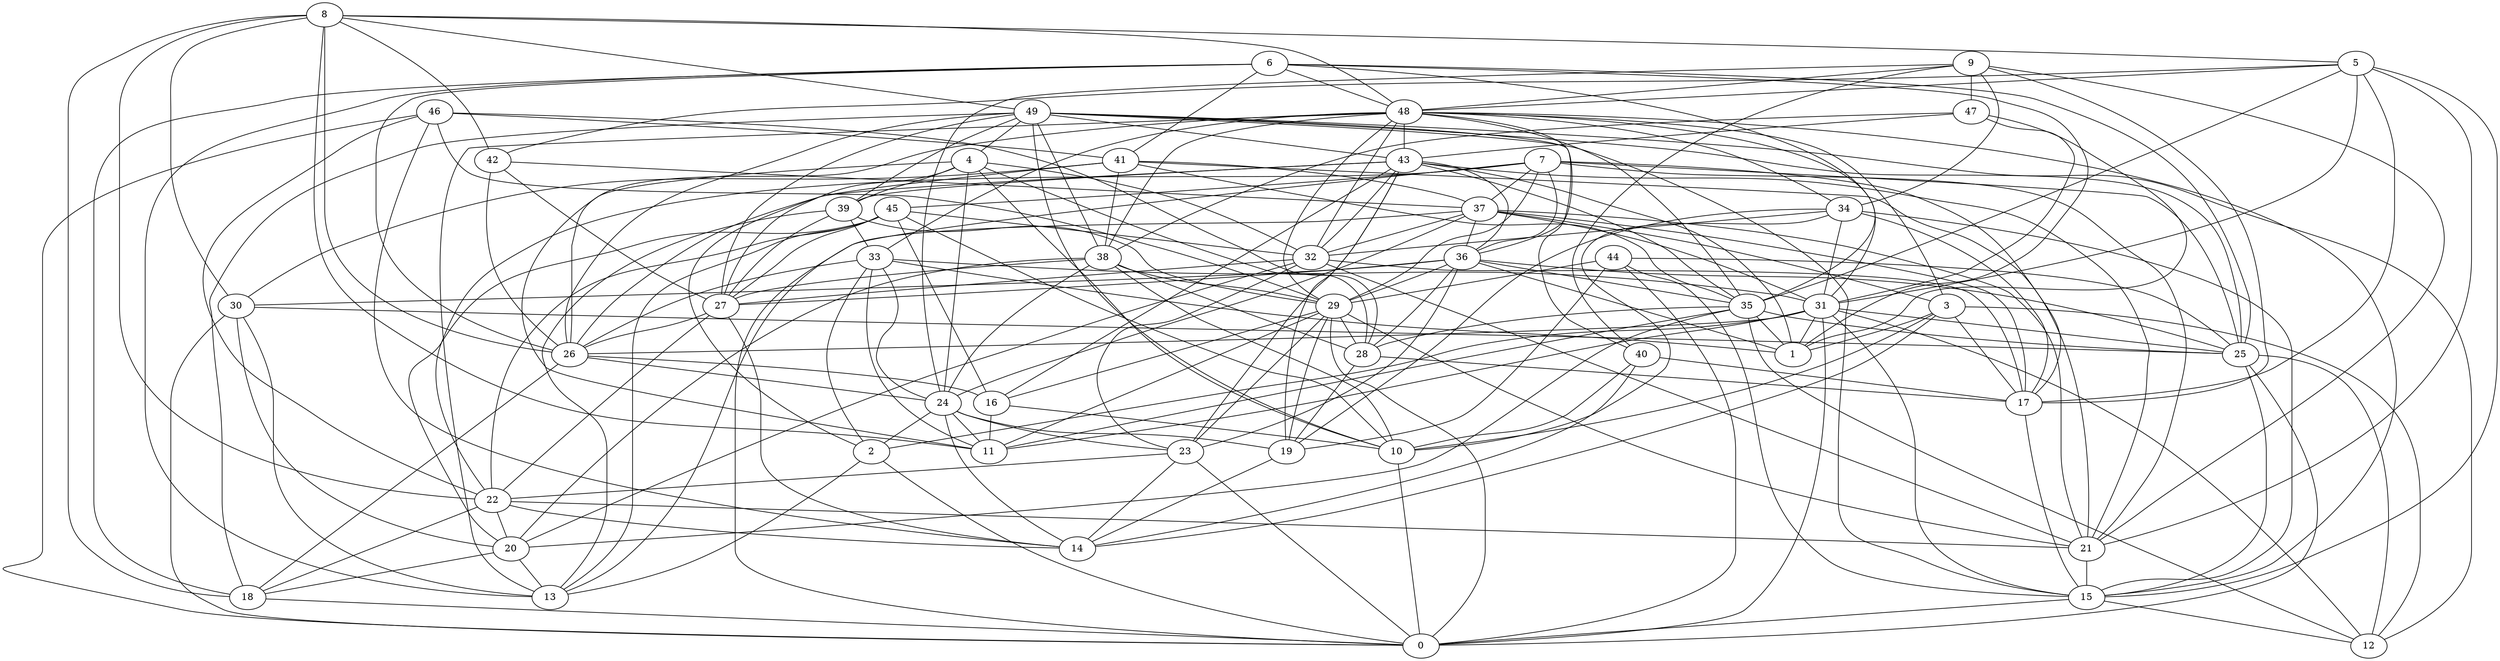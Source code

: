 digraph GG_graph {

subgraph G_graph {
edge [color = black]
"25" -> "12" [dir = none]
"25" -> "0" [dir = none]
"2" -> "0" [dir = none]
"44" -> "15" [dir = none]
"44" -> "0" [dir = none]
"44" -> "25" [dir = none]
"44" -> "19" [dir = none]
"31" -> "1" [dir = none]
"31" -> "11" [dir = none]
"31" -> "0" [dir = none]
"31" -> "15" [dir = none]
"31" -> "25" [dir = none]
"31" -> "26" [dir = none]
"31" -> "2" [dir = none]
"31" -> "12" [dir = none]
"4" -> "11" [dir = none]
"4" -> "28" [dir = none]
"4" -> "27" [dir = none]
"4" -> "39" [dir = none]
"37" -> "13" [dir = none]
"37" -> "17" [dir = none]
"37" -> "3" [dir = none]
"37" -> "24" [dir = none]
"33" -> "24" [dir = none]
"33" -> "31" [dir = none]
"33" -> "2" [dir = none]
"33" -> "26" [dir = none]
"29" -> "0" [dir = none]
"29" -> "21" [dir = none]
"29" -> "11" [dir = none]
"41" -> "30" [dir = none]
"41" -> "38" [dir = none]
"41" -> "26" [dir = none]
"41" -> "35" [dir = none]
"28" -> "19" [dir = none]
"28" -> "17" [dir = none]
"46" -> "41" [dir = none]
"46" -> "14" [dir = none]
"46" -> "22" [dir = none]
"46" -> "28" [dir = none]
"46" -> "0" [dir = none]
"10" -> "0" [dir = none]
"7" -> "25" [dir = none]
"7" -> "22" [dir = none]
"7" -> "36" [dir = none]
"7" -> "17" [dir = none]
"7" -> "45" [dir = none]
"7" -> "21" [dir = none]
"7" -> "29" [dir = none]
"36" -> "30" [dir = none]
"36" -> "23" [dir = none]
"36" -> "35" [dir = none]
"36" -> "27" [dir = none]
"36" -> "28" [dir = none]
"36" -> "25" [dir = none]
"43" -> "35" [dir = none]
"43" -> "32" [dir = none]
"43" -> "21" [dir = none]
"43" -> "1" [dir = none]
"43" -> "23" [dir = none]
"43" -> "39" [dir = none]
"32" -> "20" [dir = none]
"32" -> "21" [dir = none]
"32" -> "17" [dir = none]
"32" -> "23" [dir = none]
"26" -> "24" [dir = none]
"26" -> "18" [dir = none]
"26" -> "16" [dir = none]
"15" -> "12" [dir = none]
"15" -> "0" [dir = none]
"34" -> "15" [dir = none]
"34" -> "32" [dir = none]
"16" -> "10" [dir = none]
"16" -> "11" [dir = none]
"47" -> "43" [dir = none]
"47" -> "31" [dir = none]
"27" -> "26" [dir = none]
"27" -> "22" [dir = none]
"35" -> "20" [dir = none]
"35" -> "25" [dir = none]
"35" -> "1" [dir = none]
"35" -> "28" [dir = none]
"35" -> "11" [dir = none]
"48" -> "31" [dir = none]
"48" -> "13" [dir = none]
"48" -> "26" [dir = none]
"48" -> "35" [dir = none]
"48" -> "29" [dir = none]
"48" -> "38" [dir = none]
"48" -> "3" [dir = none]
"48" -> "36" [dir = none]
"48" -> "43" [dir = none]
"48" -> "34" [dir = none]
"18" -> "0" [dir = none]
"9" -> "21" [dir = none]
"9" -> "17" [dir = none]
"9" -> "48" [dir = none]
"9" -> "40" [dir = none]
"9" -> "34" [dir = none]
"9" -> "47" [dir = none]
"22" -> "14" [dir = none]
"22" -> "18" [dir = none]
"22" -> "21" [dir = none]
"17" -> "15" [dir = none]
"40" -> "17" [dir = none]
"40" -> "10" [dir = none]
"23" -> "22" [dir = none]
"23" -> "14" [dir = none]
"21" -> "15" [dir = none]
"5" -> "21" [dir = none]
"5" -> "15" [dir = none]
"5" -> "48" [dir = none]
"5" -> "35" [dir = none]
"5" -> "42" [dir = none]
"42" -> "37" [dir = none]
"42" -> "26" [dir = none]
"49" -> "38" [dir = none]
"49" -> "27" [dir = none]
"49" -> "12" [dir = none]
"49" -> "40" [dir = none]
"49" -> "39" [dir = none]
"49" -> "18" [dir = none]
"49" -> "26" [dir = none]
"49" -> "43" [dir = none]
"8" -> "5" [dir = none]
"8" -> "26" [dir = none]
"8" -> "30" [dir = none]
"8" -> "49" [dir = none]
"38" -> "20" [dir = none]
"38" -> "28" [dir = none]
"38" -> "24" [dir = none]
"39" -> "33" [dir = none]
"30" -> "25" [dir = none]
"45" -> "22" [dir = none]
"45" -> "32" [dir = none]
"45" -> "13" [dir = none]
"45" -> "16" [dir = none]
"3" -> "1" [dir = none]
"3" -> "12" [dir = none]
"3" -> "14" [dir = none]
"6" -> "48" [dir = none]
"6" -> "26" [dir = none]
"6" -> "18" [dir = none]
"6" -> "1" [dir = none]
"24" -> "2" [dir = none]
"24" -> "19" [dir = none]
"24" -> "11" [dir = none]
"24" -> "14" [dir = none]
"30" -> "13" [dir = none]
"44" -> "29" [dir = none]
"7" -> "37" [dir = none]
"46" -> "29" [dir = none]
"47" -> "1" [dir = none]
"8" -> "48" [dir = none]
"48" -> "32" [dir = none]
"41" -> "37" [dir = none]
"49" -> "10" [dir = none]
"20" -> "13" [dir = none]
"40" -> "14" [dir = none]
"49" -> "4" [dir = none]
"48" -> "33" [dir = none]
"9" -> "24" [dir = none]
"20" -> "18" [dir = none]
"23" -> "0" [dir = none]
"34" -> "17" [dir = none]
"6" -> "13" [dir = none]
"38" -> "27" [dir = none]
"8" -> "22" [dir = none]
"29" -> "23" [dir = none]
"19" -> "14" [dir = none]
"34" -> "10" [dir = none]
"33" -> "1" [dir = none]
"7" -> "0" [dir = none]
"49" -> "15" [dir = none]
"37" -> "21" [dir = none]
"39" -> "29" [dir = none]
"45" -> "27" [dir = none]
"24" -> "23" [dir = none]
"48" -> "15" [dir = none]
"25" -> "15" [dir = none]
"8" -> "11" [dir = none]
"34" -> "19" [dir = none]
"8" -> "42" [dir = none]
"43" -> "36" [dir = none]
"6" -> "35" [dir = none]
"37" -> "31" [dir = none]
"4" -> "24" [dir = none]
"5" -> "17" [dir = none]
"29" -> "19" [dir = none]
"43" -> "2" [dir = none]
"5" -> "31" [dir = none]
"49" -> "25" [dir = none]
"45" -> "20" [dir = none]
"42" -> "27" [dir = none]
"29" -> "28" [dir = none]
"35" -> "12" [dir = none]
"6" -> "41" [dir = none]
"39" -> "27" [dir = none]
"22" -> "20" [dir = none]
"8" -> "18" [dir = none]
"41" -> "21" [dir = none]
"30" -> "0" [dir = none]
"33" -> "11" [dir = none]
"34" -> "31" [dir = none]
"36" -> "1" [dir = none]
"3" -> "17" [dir = none]
"38" -> "10" [dir = none]
"43" -> "16" [dir = none]
"43" -> "19" [dir = none]
"47" -> "38" [dir = none]
"6" -> "25" [dir = none]
"4" -> "32" [dir = none]
"45" -> "10" [dir = none]
"36" -> "29" [dir = none]
"37" -> "32" [dir = none]
"29" -> "16" [dir = none]
"37" -> "36" [dir = none]
"38" -> "29" [dir = none]
"30" -> "20" [dir = none]
"27" -> "14" [dir = none]
"3" -> "10" [dir = none]
"39" -> "13" [dir = none]
"32" -> "27" [dir = none]
"4" -> "10" [dir = none]
"2" -> "13" [dir = none]
}

}
